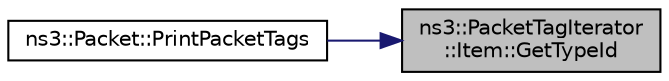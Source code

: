 digraph "ns3::PacketTagIterator::Item::GetTypeId"
{
 // LATEX_PDF_SIZE
  edge [fontname="Helvetica",fontsize="10",labelfontname="Helvetica",labelfontsize="10"];
  node [fontname="Helvetica",fontsize="10",shape=record];
  rankdir="RL";
  Node1 [label="ns3::PacketTagIterator\l::Item::GetTypeId",height=0.2,width=0.4,color="black", fillcolor="grey75", style="filled", fontcolor="black",tooltip=" "];
  Node1 -> Node2 [dir="back",color="midnightblue",fontsize="10",style="solid",fontname="Helvetica"];
  Node2 [label="ns3::Packet::PrintPacketTags",height=0.2,width=0.4,color="black", fillcolor="white", style="filled",URL="$classns3_1_1_packet.html#a8e8b15173e2ce3e2c4618d08baef57d6",tooltip="Print the list of packet tags."];
}
